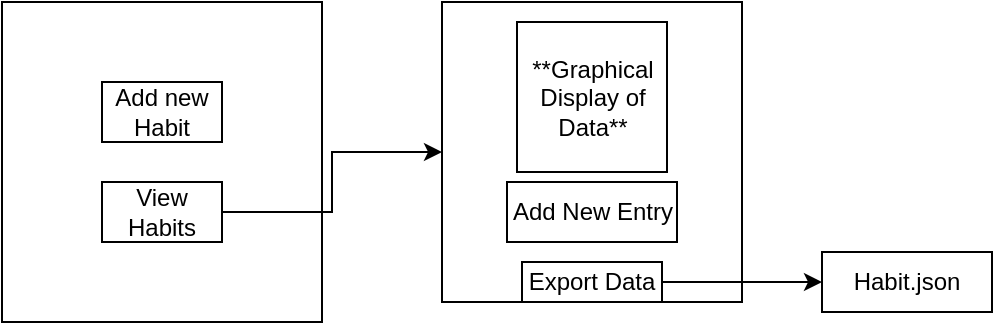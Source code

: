 <mxfile version="23.1.0" type="device">
  <diagram name="Page-1" id="I8m9ry8eWAKmLfDZ24Sj">
    <mxGraphModel dx="794" dy="412" grid="1" gridSize="10" guides="1" tooltips="1" connect="1" arrows="1" fold="1" page="1" pageScale="1" pageWidth="850" pageHeight="1100" math="0" shadow="0">
      <root>
        <mxCell id="0" />
        <mxCell id="1" parent="0" />
        <mxCell id="AlknYFHcZWCSjpH6jykR-5" value="" style="whiteSpace=wrap;html=1;aspect=fixed;" vertex="1" parent="1">
          <mxGeometry x="50" y="80" width="160" height="160" as="geometry" />
        </mxCell>
        <mxCell id="AlknYFHcZWCSjpH6jykR-6" value="Add new Habit" style="rounded=0;whiteSpace=wrap;html=1;" vertex="1" parent="1">
          <mxGeometry x="100" y="120" width="60" height="30" as="geometry" />
        </mxCell>
        <mxCell id="AlknYFHcZWCSjpH6jykR-9" value="" style="edgeStyle=orthogonalEdgeStyle;rounded=0;orthogonalLoop=1;jettySize=auto;html=1;" edge="1" parent="1" source="AlknYFHcZWCSjpH6jykR-7" target="AlknYFHcZWCSjpH6jykR-8">
          <mxGeometry relative="1" as="geometry" />
        </mxCell>
        <mxCell id="AlknYFHcZWCSjpH6jykR-7" value="View Habits" style="rounded=0;whiteSpace=wrap;html=1;" vertex="1" parent="1">
          <mxGeometry x="100" y="170" width="60" height="30" as="geometry" />
        </mxCell>
        <mxCell id="AlknYFHcZWCSjpH6jykR-8" value="" style="whiteSpace=wrap;html=1;rounded=0;" vertex="1" parent="1">
          <mxGeometry x="270" y="80" width="150" height="150" as="geometry" />
        </mxCell>
        <mxCell id="AlknYFHcZWCSjpH6jykR-10" value="Add New Entry" style="rounded=0;whiteSpace=wrap;html=1;" vertex="1" parent="1">
          <mxGeometry x="302.5" y="170" width="85" height="30" as="geometry" />
        </mxCell>
        <mxCell id="AlknYFHcZWCSjpH6jykR-12" value="**Graphical&lt;br&gt;Display of Data**" style="whiteSpace=wrap;html=1;aspect=fixed;" vertex="1" parent="1">
          <mxGeometry x="307.5" y="90" width="75" height="75" as="geometry" />
        </mxCell>
        <mxCell id="AlknYFHcZWCSjpH6jykR-16" value="" style="edgeStyle=orthogonalEdgeStyle;rounded=0;orthogonalLoop=1;jettySize=auto;html=1;" edge="1" parent="1" source="AlknYFHcZWCSjpH6jykR-13" target="AlknYFHcZWCSjpH6jykR-15">
          <mxGeometry relative="1" as="geometry" />
        </mxCell>
        <mxCell id="AlknYFHcZWCSjpH6jykR-13" value="Export Data" style="rounded=0;whiteSpace=wrap;html=1;" vertex="1" parent="1">
          <mxGeometry x="310" y="210" width="70" height="20" as="geometry" />
        </mxCell>
        <mxCell id="AlknYFHcZWCSjpH6jykR-15" value="Habit.json" style="whiteSpace=wrap;html=1;rounded=0;" vertex="1" parent="1">
          <mxGeometry x="460" y="205" width="85" height="30" as="geometry" />
        </mxCell>
      </root>
    </mxGraphModel>
  </diagram>
</mxfile>
